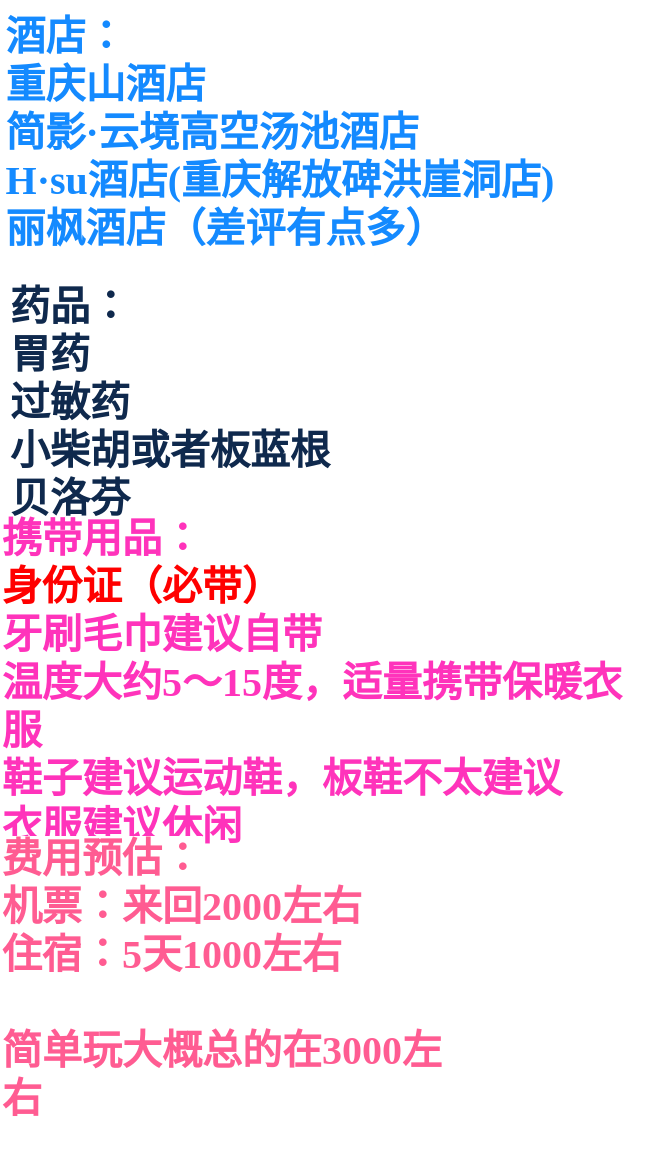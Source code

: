 <mxfile version="20.8.0" type="github">
  <diagram id="Nt4GldiQhaJvt-aMLipy" name="第 1 页">
    <mxGraphModel dx="1434" dy="770" grid="1" gridSize="10" guides="1" tooltips="1" connect="1" arrows="1" fold="1" page="1" pageScale="1" pageWidth="827" pageHeight="1169" math="0" shadow="0">
      <root>
        <mxCell id="0" />
        <mxCell id="1" parent="0" />
        <mxCell id="1PG7a3TGv3jrzEdtChJA-1" value="&lt;div style=&quot;text-align: left;&quot;&gt;&lt;span style=&quot;background-color: rgb(255, 255, 255); font-weight: 700;&quot;&gt;酒店：&lt;/span&gt;&lt;/div&gt;&lt;span style=&quot;font-weight: 700; background-color: rgb(255, 255, 255);&quot;&gt;&lt;div style=&quot;text-align: left;&quot;&gt;重庆山酒店&lt;/div&gt;&lt;/span&gt;&lt;span style=&quot;font-weight: 700; background-color: rgb(255, 255, 255);&quot;&gt;&lt;div style=&quot;text-align: left;&quot;&gt;简影·云境高空汤池酒店&lt;/div&gt;&lt;/span&gt;&lt;span style=&quot;font-weight: 700; background-color: rgb(255, 255, 255);&quot;&gt;&lt;div style=&quot;text-align: left;&quot;&gt;H·su酒店(重庆解放碑洪崖洞店)&lt;/div&gt;&lt;div style=&quot;text-align: left;&quot;&gt;丽枫酒店（差评有点多）&lt;/div&gt;&lt;/span&gt;" style="text;strokeColor=none;align=center;fillColor=none;html=1;verticalAlign=middle;whiteSpace=wrap;rounded=0;sketch=1;hachureGap=4;jiggle=2;curveFitting=1;fontFamily=Ma Shan Zheng;fontSource=https%3A%2F%2Ffonts.googleapis.com%2Fcss%3Ffamily%3DMa%2BShan%2BZheng;fontSize=20;fontColor=#148AFF;" vertex="1" parent="1">
          <mxGeometry x="100" y="120" width="280" height="130" as="geometry" />
        </mxCell>
        <mxCell id="1PG7a3TGv3jrzEdtChJA-2" value="&lt;div style=&quot;text-align: left;&quot;&gt;&lt;span style=&quot;background-color: rgb(255, 255, 255); color: rgb(15, 41, 77); font-weight: 700;&quot;&gt;药品：&lt;/span&gt;&lt;/div&gt;&lt;span style=&quot;color: rgb(15, 41, 77); font-weight: 700; background-color: rgb(255, 255, 255);&quot;&gt;&lt;div style=&quot;text-align: left;&quot;&gt;胃药&lt;/div&gt;&lt;div style=&quot;text-align: left;&quot;&gt;过敏药&lt;/div&gt;&lt;div style=&quot;text-align: left;&quot;&gt;小柴胡或者板蓝根&lt;/div&gt;&lt;div style=&quot;text-align: left;&quot;&gt;贝洛芬&lt;/div&gt;&lt;/span&gt;" style="text;strokeColor=none;align=center;fillColor=none;html=1;verticalAlign=middle;whiteSpace=wrap;rounded=0;sketch=1;hachureGap=4;jiggle=2;curveFitting=1;fontFamily=Ma Shan Zheng;fontSource=https%3A%2F%2Ffonts.googleapis.com%2Fcss%3Ffamily%3DMa%2BShan%2BZheng;fontSize=20;" vertex="1" parent="1">
          <mxGeometry x="100" y="250" width="170" height="140" as="geometry" />
        </mxCell>
        <mxCell id="1PG7a3TGv3jrzEdtChJA-3" value="&lt;div style=&quot;text-align: left;&quot;&gt;&lt;span style=&quot;background-color: rgb(255, 255, 255); font-weight: 700;&quot;&gt;&lt;font color=&quot;#ff33bb&quot;&gt;携带用品：&lt;/font&gt;&lt;/span&gt;&lt;/div&gt;&lt;div style=&quot;text-align: left;&quot;&gt;&lt;span style=&quot;background-color: rgb(255, 255, 255); font-weight: 700;&quot;&gt;&lt;font color=&quot;#ff0000&quot;&gt;身份证（必带）&lt;/font&gt;&lt;/span&gt;&lt;/div&gt;&lt;span style=&quot;font-weight: 700; background-color: rgb(255, 255, 255);&quot;&gt;&lt;font color=&quot;#ff33bb&quot;&gt;&lt;div style=&quot;text-align: left;&quot;&gt;牙刷毛巾建议自带&lt;/div&gt;&lt;div style=&quot;text-align: left;&quot;&gt;温度大约5～15度，适量携带保暖衣服&lt;/div&gt;&lt;div style=&quot;text-align: left;&quot;&gt;鞋子建议运动鞋，板鞋不太建议&lt;/div&gt;&lt;div style=&quot;text-align: left;&quot;&gt;衣服建议休闲&lt;/div&gt;&lt;/font&gt;&lt;/span&gt;" style="text;strokeColor=none;align=center;fillColor=none;html=1;verticalAlign=middle;whiteSpace=wrap;rounded=0;sketch=1;hachureGap=4;jiggle=2;curveFitting=1;fontFamily=Ma Shan Zheng;fontSource=https%3A%2F%2Ffonts.googleapis.com%2Fcss%3Ffamily%3DMa%2BShan%2BZheng;fontSize=20;" vertex="1" parent="1">
          <mxGeometry x="100" y="390" width="330" height="140" as="geometry" />
        </mxCell>
        <mxCell id="1PG7a3TGv3jrzEdtChJA-4" value="&lt;div style=&quot;text-align: left;&quot;&gt;&lt;span style=&quot;background-color: rgb(255, 255, 255);&quot;&gt;&lt;b style=&quot;&quot;&gt;&lt;font color=&quot;#ff5c92&quot;&gt;费用预估：&lt;/font&gt;&lt;/b&gt;&lt;/span&gt;&lt;/div&gt;&lt;div style=&quot;text-align: left;&quot;&gt;&lt;span style=&quot;background-color: rgb(255, 255, 255);&quot;&gt;&lt;b&gt;&lt;font color=&quot;#ff5c92&quot;&gt;机票：来回2000左右&lt;/font&gt;&lt;/b&gt;&lt;/span&gt;&lt;/div&gt;&lt;div style=&quot;text-align: left;&quot;&gt;&lt;span style=&quot;background-color: rgb(255, 255, 255);&quot;&gt;&lt;b&gt;&lt;font color=&quot;#ff5c92&quot;&gt;住宿：5天1000左右&lt;/font&gt;&lt;/b&gt;&lt;/span&gt;&lt;/div&gt;&lt;div style=&quot;text-align: left;&quot;&gt;&lt;br&gt;&lt;/div&gt;&lt;div style=&quot;text-align: left;&quot;&gt;&lt;span style=&quot;background-color: rgb(255, 255, 255);&quot;&gt;&lt;b&gt;&lt;font color=&quot;#ff5c92&quot;&gt;简单玩大概总的在3000左右&lt;/font&gt;&lt;/b&gt;&lt;/span&gt;&lt;/div&gt;&lt;div style=&quot;text-align: left;&quot;&gt;&lt;font color=&quot;#ff33bb&quot;&gt;&lt;span style=&quot;background-color: rgb(255, 255, 255);&quot;&gt;&lt;b&gt;&lt;br&gt;&lt;/b&gt;&lt;/span&gt;&lt;/font&gt;&lt;/div&gt;" style="text;strokeColor=none;align=center;fillColor=none;html=1;verticalAlign=middle;whiteSpace=wrap;rounded=0;sketch=1;hachureGap=4;jiggle=2;curveFitting=1;fontFamily=Ma Shan Zheng;fontSource=https%3A%2F%2Ffonts.googleapis.com%2Fcss%3Ffamily%3DMa%2BShan%2BZheng;fontSize=20;" vertex="1" parent="1">
          <mxGeometry x="100" y="550" width="240" height="140" as="geometry" />
        </mxCell>
      </root>
    </mxGraphModel>
  </diagram>
</mxfile>

